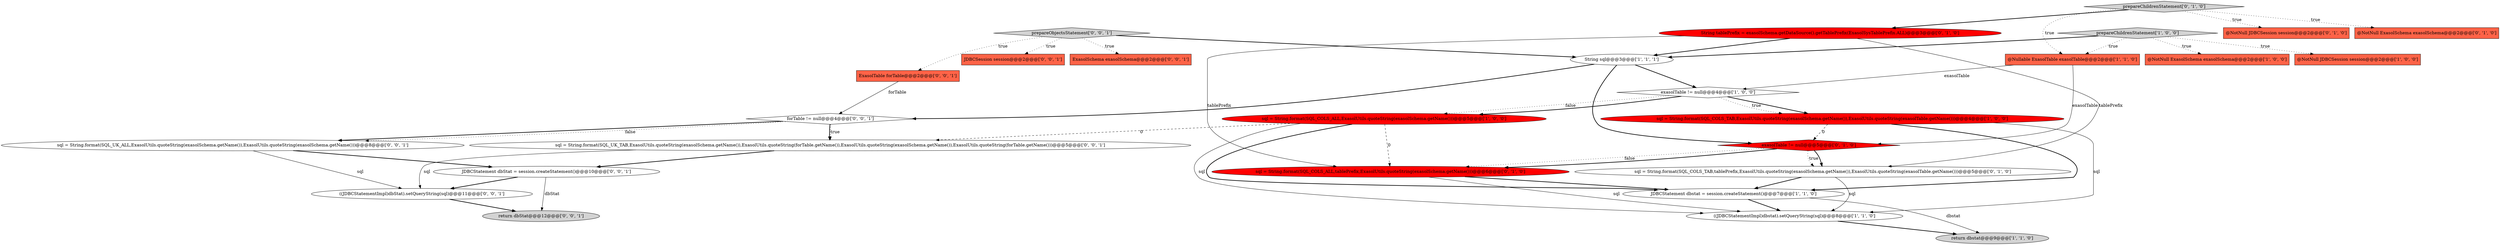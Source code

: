 digraph {
26 [style = filled, label = "JDBCSession session@@@2@@@['0', '0', '1']", fillcolor = tomato, shape = box image = "AAA0AAABBB3BBB"];
13 [style = filled, label = "sql = String.format(SQL_COLS_TAB,tablePrefix,ExasolUtils.quoteString(exasolSchema.getName()),ExasolUtils.quoteString(exasolTable.getName()))@@@5@@@['0', '1', '0']", fillcolor = white, shape = ellipse image = "AAA0AAABBB2BBB"];
6 [style = filled, label = "sql = String.format(SQL_COLS_ALL,ExasolUtils.quoteString(exasolSchema.getName()))@@@5@@@['1', '0', '0']", fillcolor = red, shape = ellipse image = "AAA1AAABBB1BBB"];
1 [style = filled, label = "exasolTable != null@@@4@@@['1', '0', '0']", fillcolor = white, shape = diamond image = "AAA0AAABBB1BBB"];
14 [style = filled, label = "exasolTable != null@@@5@@@['0', '1', '0']", fillcolor = red, shape = diamond image = "AAA1AAABBB2BBB"];
15 [style = filled, label = "prepareChildrenStatement['0', '1', '0']", fillcolor = lightgray, shape = diamond image = "AAA0AAABBB2BBB"];
20 [style = filled, label = "return dbStat@@@12@@@['0', '0', '1']", fillcolor = lightgray, shape = ellipse image = "AAA0AAABBB3BBB"];
9 [style = filled, label = "return dbstat@@@9@@@['1', '1', '0']", fillcolor = lightgray, shape = ellipse image = "AAA0AAABBB1BBB"];
7 [style = filled, label = "prepareChildrenStatement['1', '0', '0']", fillcolor = lightgray, shape = diamond image = "AAA0AAABBB1BBB"];
5 [style = filled, label = "sql = String.format(SQL_COLS_TAB,ExasolUtils.quoteString(exasolSchema.getName()),ExasolUtils.quoteString(exasolTable.getName()))@@@4@@@['1', '0', '0']", fillcolor = red, shape = ellipse image = "AAA1AAABBB1BBB"];
27 [style = filled, label = "sql = String.format(SQL_UK_TAB,ExasolUtils.quoteString(exasolSchema.getName()),ExasolUtils.quoteString(forTable.getName()),ExasolUtils.quoteString(exasolSchema.getName()),ExasolUtils.quoteString(forTable.getName()))@@@5@@@['0', '0', '1']", fillcolor = white, shape = ellipse image = "AAA0AAABBB3BBB"];
16 [style = filled, label = "@NotNull JDBCSession session@@@2@@@['0', '1', '0']", fillcolor = tomato, shape = box image = "AAA0AAABBB2BBB"];
11 [style = filled, label = "@NotNull ExasolSchema exasolSchema@@@2@@@['0', '1', '0']", fillcolor = tomato, shape = box image = "AAA0AAABBB2BBB"];
3 [style = filled, label = "@NotNull ExasolSchema exasolSchema@@@2@@@['1', '0', '0']", fillcolor = tomato, shape = box image = "AAA0AAABBB1BBB"];
18 [style = filled, label = "ExasolTable forTable@@@2@@@['0', '0', '1']", fillcolor = tomato, shape = box image = "AAA0AAABBB3BBB"];
2 [style = filled, label = "((JDBCStatementImpl)dbstat).setQueryString(sql)@@@8@@@['1', '1', '0']", fillcolor = white, shape = ellipse image = "AAA0AAABBB1BBB"];
25 [style = filled, label = "prepareObjectsStatement['0', '0', '1']", fillcolor = lightgray, shape = diamond image = "AAA0AAABBB3BBB"];
8 [style = filled, label = "JDBCStatement dbstat = session.createStatement()@@@7@@@['1', '1', '0']", fillcolor = white, shape = ellipse image = "AAA0AAABBB1BBB"];
17 [style = filled, label = "sql = String.format(SQL_COLS_ALL,tablePrefix,ExasolUtils.quoteString(exasolSchema.getName()))@@@6@@@['0', '1', '0']", fillcolor = red, shape = ellipse image = "AAA1AAABBB2BBB"];
23 [style = filled, label = "JDBCStatement dbStat = session.createStatement()@@@10@@@['0', '0', '1']", fillcolor = white, shape = ellipse image = "AAA0AAABBB3BBB"];
0 [style = filled, label = "@NotNull JDBCSession session@@@2@@@['1', '0', '0']", fillcolor = tomato, shape = box image = "AAA0AAABBB1BBB"];
21 [style = filled, label = "sql = String.format(SQL_UK_ALL,ExasolUtils.quoteString(exasolSchema.getName()),ExasolUtils.quoteString(exasolSchema.getName()))@@@8@@@['0', '0', '1']", fillcolor = white, shape = ellipse image = "AAA0AAABBB3BBB"];
24 [style = filled, label = "forTable != null@@@4@@@['0', '0', '1']", fillcolor = white, shape = diamond image = "AAA0AAABBB3BBB"];
10 [style = filled, label = "String sql@@@3@@@['1', '1', '1']", fillcolor = white, shape = ellipse image = "AAA0AAABBB1BBB"];
12 [style = filled, label = "String tablePrefix = exasolSchema.getDataSource().getTablePrefix(ExasolSysTablePrefix.ALL)@@@3@@@['0', '1', '0']", fillcolor = red, shape = ellipse image = "AAA1AAABBB2BBB"];
4 [style = filled, label = "@Nullable ExasolTable exasolTable@@@2@@@['1', '1', '0']", fillcolor = tomato, shape = box image = "AAA0AAABBB1BBB"];
19 [style = filled, label = "((JDBCStatementImpl)dbStat).setQueryString(sql)@@@11@@@['0', '0', '1']", fillcolor = white, shape = ellipse image = "AAA0AAABBB3BBB"];
22 [style = filled, label = "ExasolSchema exasolSchema@@@2@@@['0', '0', '1']", fillcolor = tomato, shape = box image = "AAA0AAABBB3BBB"];
1->5 [style = bold, label=""];
17->8 [style = bold, label=""];
5->8 [style = bold, label=""];
14->17 [style = dotted, label="false"];
18->24 [style = solid, label="forTable"];
5->14 [style = dashed, label="0"];
10->14 [style = bold, label=""];
7->10 [style = bold, label=""];
10->24 [style = bold, label=""];
19->20 [style = bold, label=""];
17->2 [style = solid, label="sql"];
14->17 [style = bold, label=""];
6->17 [style = dashed, label="0"];
2->9 [style = bold, label=""];
1->6 [style = dotted, label="false"];
15->16 [style = dotted, label="true"];
7->0 [style = dotted, label="true"];
24->27 [style = dotted, label="true"];
14->13 [style = dotted, label="true"];
15->4 [style = dotted, label="true"];
25->18 [style = dotted, label="true"];
4->14 [style = solid, label="exasolTable"];
12->10 [style = bold, label=""];
1->6 [style = bold, label=""];
12->13 [style = solid, label="tablePrefix"];
27->19 [style = solid, label="sql"];
21->19 [style = solid, label="sql"];
8->2 [style = bold, label=""];
24->21 [style = bold, label=""];
7->3 [style = dotted, label="true"];
6->27 [style = dashed, label="0"];
23->19 [style = bold, label=""];
13->2 [style = solid, label="sql"];
6->8 [style = bold, label=""];
4->1 [style = solid, label="exasolTable"];
12->17 [style = solid, label="tablePrefix"];
7->4 [style = dotted, label="true"];
8->9 [style = solid, label="dbstat"];
15->11 [style = dotted, label="true"];
25->22 [style = dotted, label="true"];
25->10 [style = bold, label=""];
27->23 [style = bold, label=""];
15->12 [style = bold, label=""];
14->13 [style = bold, label=""];
13->8 [style = bold, label=""];
23->20 [style = solid, label="dbStat"];
10->1 [style = bold, label=""];
6->2 [style = solid, label="sql"];
24->27 [style = bold, label=""];
25->26 [style = dotted, label="true"];
1->5 [style = dotted, label="true"];
24->21 [style = dotted, label="false"];
21->23 [style = bold, label=""];
5->2 [style = solid, label="sql"];
}
